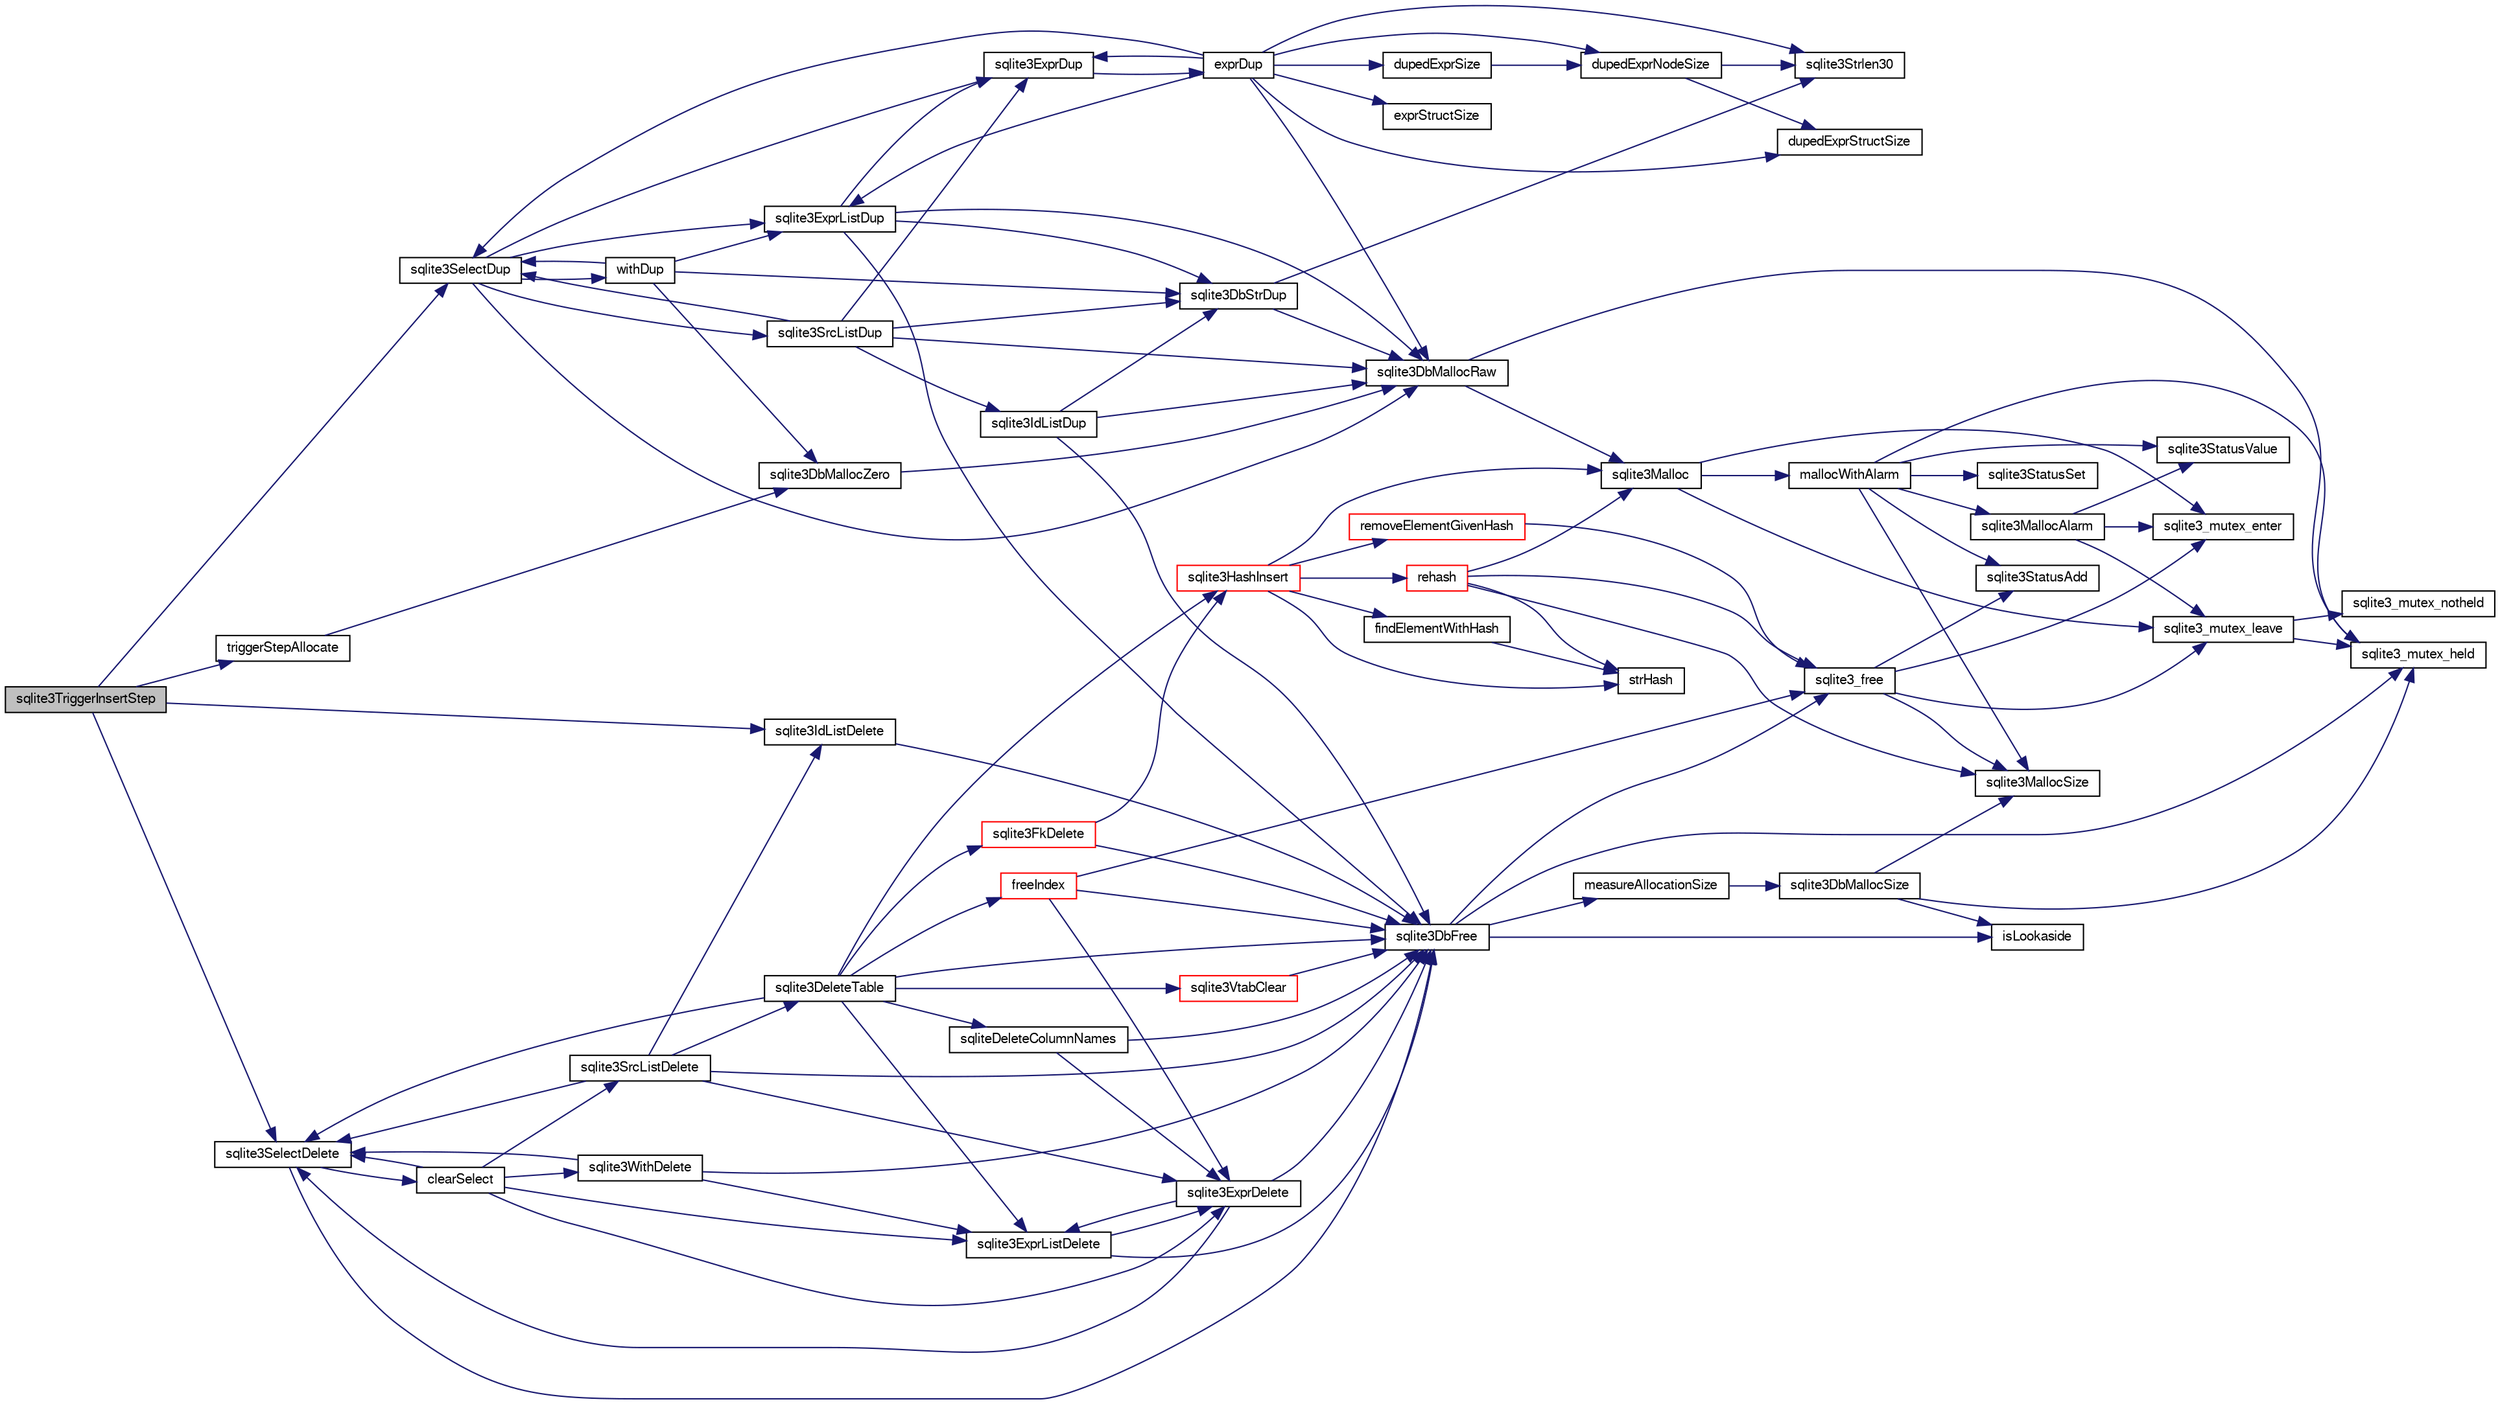 digraph "sqlite3TriggerInsertStep"
{
  edge [fontname="FreeSans",fontsize="10",labelfontname="FreeSans",labelfontsize="10"];
  node [fontname="FreeSans",fontsize="10",shape=record];
  rankdir="LR";
  Node725431 [label="sqlite3TriggerInsertStep",height=0.2,width=0.4,color="black", fillcolor="grey75", style="filled", fontcolor="black"];
  Node725431 -> Node725432 [color="midnightblue",fontsize="10",style="solid",fontname="FreeSans"];
  Node725432 [label="triggerStepAllocate",height=0.2,width=0.4,color="black", fillcolor="white", style="filled",URL="$sqlite3_8c.html#abfa19225fd2dae5865f8713555687a40"];
  Node725432 -> Node725433 [color="midnightblue",fontsize="10",style="solid",fontname="FreeSans"];
  Node725433 [label="sqlite3DbMallocZero",height=0.2,width=0.4,color="black", fillcolor="white", style="filled",URL="$sqlite3_8c.html#a49cfebac9d6067a03442c92af73f33e4"];
  Node725433 -> Node725434 [color="midnightblue",fontsize="10",style="solid",fontname="FreeSans"];
  Node725434 [label="sqlite3DbMallocRaw",height=0.2,width=0.4,color="black", fillcolor="white", style="filled",URL="$sqlite3_8c.html#abbe8be0cf7175e11ddc3e2218fad924e"];
  Node725434 -> Node725435 [color="midnightblue",fontsize="10",style="solid",fontname="FreeSans"];
  Node725435 [label="sqlite3_mutex_held",height=0.2,width=0.4,color="black", fillcolor="white", style="filled",URL="$sqlite3_8c.html#acf77da68932b6bc163c5e68547ecc3e7"];
  Node725434 -> Node725436 [color="midnightblue",fontsize="10",style="solid",fontname="FreeSans"];
  Node725436 [label="sqlite3Malloc",height=0.2,width=0.4,color="black", fillcolor="white", style="filled",URL="$sqlite3_8c.html#a361a2eaa846b1885f123abe46f5d8b2b"];
  Node725436 -> Node725437 [color="midnightblue",fontsize="10",style="solid",fontname="FreeSans"];
  Node725437 [label="sqlite3_mutex_enter",height=0.2,width=0.4,color="black", fillcolor="white", style="filled",URL="$sqlite3_8c.html#a1c12cde690bd89f104de5cbad12a6bf5"];
  Node725436 -> Node725438 [color="midnightblue",fontsize="10",style="solid",fontname="FreeSans"];
  Node725438 [label="mallocWithAlarm",height=0.2,width=0.4,color="black", fillcolor="white", style="filled",URL="$sqlite3_8c.html#ab070d5cf8e48ec8a6a43cf025d48598b"];
  Node725438 -> Node725435 [color="midnightblue",fontsize="10",style="solid",fontname="FreeSans"];
  Node725438 -> Node725439 [color="midnightblue",fontsize="10",style="solid",fontname="FreeSans"];
  Node725439 [label="sqlite3StatusSet",height=0.2,width=0.4,color="black", fillcolor="white", style="filled",URL="$sqlite3_8c.html#afec7586c01fcb5ea17dc9d7725a589d9"];
  Node725438 -> Node725440 [color="midnightblue",fontsize="10",style="solid",fontname="FreeSans"];
  Node725440 [label="sqlite3StatusValue",height=0.2,width=0.4,color="black", fillcolor="white", style="filled",URL="$sqlite3_8c.html#a30b8ac296c6e200c1fa57708d52c6ef6"];
  Node725438 -> Node725441 [color="midnightblue",fontsize="10",style="solid",fontname="FreeSans"];
  Node725441 [label="sqlite3MallocAlarm",height=0.2,width=0.4,color="black", fillcolor="white", style="filled",URL="$sqlite3_8c.html#ada66988e8471d1198f3219c062377508"];
  Node725441 -> Node725440 [color="midnightblue",fontsize="10",style="solid",fontname="FreeSans"];
  Node725441 -> Node725442 [color="midnightblue",fontsize="10",style="solid",fontname="FreeSans"];
  Node725442 [label="sqlite3_mutex_leave",height=0.2,width=0.4,color="black", fillcolor="white", style="filled",URL="$sqlite3_8c.html#a5838d235601dbd3c1fa993555c6bcc93"];
  Node725442 -> Node725435 [color="midnightblue",fontsize="10",style="solid",fontname="FreeSans"];
  Node725442 -> Node725443 [color="midnightblue",fontsize="10",style="solid",fontname="FreeSans"];
  Node725443 [label="sqlite3_mutex_notheld",height=0.2,width=0.4,color="black", fillcolor="white", style="filled",URL="$sqlite3_8c.html#a83967c837c1c000d3b5adcfaa688f5dc"];
  Node725441 -> Node725437 [color="midnightblue",fontsize="10",style="solid",fontname="FreeSans"];
  Node725438 -> Node725444 [color="midnightblue",fontsize="10",style="solid",fontname="FreeSans"];
  Node725444 [label="sqlite3MallocSize",height=0.2,width=0.4,color="black", fillcolor="white", style="filled",URL="$sqlite3_8c.html#acf5d2a5f35270bafb050bd2def576955"];
  Node725438 -> Node725445 [color="midnightblue",fontsize="10",style="solid",fontname="FreeSans"];
  Node725445 [label="sqlite3StatusAdd",height=0.2,width=0.4,color="black", fillcolor="white", style="filled",URL="$sqlite3_8c.html#afa029f93586aeab4cc85360905dae9cd"];
  Node725436 -> Node725442 [color="midnightblue",fontsize="10",style="solid",fontname="FreeSans"];
  Node725431 -> Node725446 [color="midnightblue",fontsize="10",style="solid",fontname="FreeSans"];
  Node725446 [label="sqlite3SelectDup",height=0.2,width=0.4,color="black", fillcolor="white", style="filled",URL="$sqlite3_8c.html#af8a7f75590dced000c27784d90b57b87"];
  Node725446 -> Node725434 [color="midnightblue",fontsize="10",style="solid",fontname="FreeSans"];
  Node725446 -> Node725447 [color="midnightblue",fontsize="10",style="solid",fontname="FreeSans"];
  Node725447 [label="sqlite3ExprListDup",height=0.2,width=0.4,color="black", fillcolor="white", style="filled",URL="$sqlite3_8c.html#abfb0903f2fc516fcceec37b3489d528c"];
  Node725447 -> Node725434 [color="midnightblue",fontsize="10",style="solid",fontname="FreeSans"];
  Node725447 -> Node725448 [color="midnightblue",fontsize="10",style="solid",fontname="FreeSans"];
  Node725448 [label="sqlite3DbFree",height=0.2,width=0.4,color="black", fillcolor="white", style="filled",URL="$sqlite3_8c.html#ac70ab821a6607b4a1b909582dc37a069"];
  Node725448 -> Node725435 [color="midnightblue",fontsize="10",style="solid",fontname="FreeSans"];
  Node725448 -> Node725449 [color="midnightblue",fontsize="10",style="solid",fontname="FreeSans"];
  Node725449 [label="measureAllocationSize",height=0.2,width=0.4,color="black", fillcolor="white", style="filled",URL="$sqlite3_8c.html#a45731e644a22fdb756e2b6337224217a"];
  Node725449 -> Node725450 [color="midnightblue",fontsize="10",style="solid",fontname="FreeSans"];
  Node725450 [label="sqlite3DbMallocSize",height=0.2,width=0.4,color="black", fillcolor="white", style="filled",URL="$sqlite3_8c.html#aa397e5a8a03495203a0767abf0a71f86"];
  Node725450 -> Node725444 [color="midnightblue",fontsize="10",style="solid",fontname="FreeSans"];
  Node725450 -> Node725435 [color="midnightblue",fontsize="10",style="solid",fontname="FreeSans"];
  Node725450 -> Node725451 [color="midnightblue",fontsize="10",style="solid",fontname="FreeSans"];
  Node725451 [label="isLookaside",height=0.2,width=0.4,color="black", fillcolor="white", style="filled",URL="$sqlite3_8c.html#a770fa05ff9717b75e16f4d968a77b897"];
  Node725448 -> Node725451 [color="midnightblue",fontsize="10",style="solid",fontname="FreeSans"];
  Node725448 -> Node725452 [color="midnightblue",fontsize="10",style="solid",fontname="FreeSans"];
  Node725452 [label="sqlite3_free",height=0.2,width=0.4,color="black", fillcolor="white", style="filled",URL="$sqlite3_8c.html#a6552349e36a8a691af5487999ab09519"];
  Node725452 -> Node725437 [color="midnightblue",fontsize="10",style="solid",fontname="FreeSans"];
  Node725452 -> Node725445 [color="midnightblue",fontsize="10",style="solid",fontname="FreeSans"];
  Node725452 -> Node725444 [color="midnightblue",fontsize="10",style="solid",fontname="FreeSans"];
  Node725452 -> Node725442 [color="midnightblue",fontsize="10",style="solid",fontname="FreeSans"];
  Node725447 -> Node725453 [color="midnightblue",fontsize="10",style="solid",fontname="FreeSans"];
  Node725453 [label="sqlite3ExprDup",height=0.2,width=0.4,color="black", fillcolor="white", style="filled",URL="$sqlite3_8c.html#a509095508224c9f99698d86205234209"];
  Node725453 -> Node725454 [color="midnightblue",fontsize="10",style="solid",fontname="FreeSans"];
  Node725454 [label="exprDup",height=0.2,width=0.4,color="black", fillcolor="white", style="filled",URL="$sqlite3_8c.html#a89f473c64253ae0a76749f543466a05a"];
  Node725454 -> Node725434 [color="midnightblue",fontsize="10",style="solid",fontname="FreeSans"];
  Node725454 -> Node725455 [color="midnightblue",fontsize="10",style="solid",fontname="FreeSans"];
  Node725455 [label="dupedExprSize",height=0.2,width=0.4,color="black", fillcolor="white", style="filled",URL="$sqlite3_8c.html#a9c79c04ad08e45cf19c143c6de3b634c"];
  Node725455 -> Node725456 [color="midnightblue",fontsize="10",style="solid",fontname="FreeSans"];
  Node725456 [label="dupedExprNodeSize",height=0.2,width=0.4,color="black", fillcolor="white", style="filled",URL="$sqlite3_8c.html#ad2b8ec81910e74d2a6a73250a7d82801"];
  Node725456 -> Node725457 [color="midnightblue",fontsize="10",style="solid",fontname="FreeSans"];
  Node725457 [label="dupedExprStructSize",height=0.2,width=0.4,color="black", fillcolor="white", style="filled",URL="$sqlite3_8c.html#ac6b4cf7bb7f9249aa2e5d311fe2e4998"];
  Node725456 -> Node725458 [color="midnightblue",fontsize="10",style="solid",fontname="FreeSans"];
  Node725458 [label="sqlite3Strlen30",height=0.2,width=0.4,color="black", fillcolor="white", style="filled",URL="$sqlite3_8c.html#a3dcd80ba41f1a308193dee74857b62a7"];
  Node725454 -> Node725457 [color="midnightblue",fontsize="10",style="solid",fontname="FreeSans"];
  Node725454 -> Node725458 [color="midnightblue",fontsize="10",style="solid",fontname="FreeSans"];
  Node725454 -> Node725459 [color="midnightblue",fontsize="10",style="solid",fontname="FreeSans"];
  Node725459 [label="exprStructSize",height=0.2,width=0.4,color="black", fillcolor="white", style="filled",URL="$sqlite3_8c.html#a8fe8a668c35e1c51cb67ab0e991f484e"];
  Node725454 -> Node725446 [color="midnightblue",fontsize="10",style="solid",fontname="FreeSans"];
  Node725454 -> Node725447 [color="midnightblue",fontsize="10",style="solid",fontname="FreeSans"];
  Node725454 -> Node725456 [color="midnightblue",fontsize="10",style="solid",fontname="FreeSans"];
  Node725454 -> Node725453 [color="midnightblue",fontsize="10",style="solid",fontname="FreeSans"];
  Node725447 -> Node725460 [color="midnightblue",fontsize="10",style="solid",fontname="FreeSans"];
  Node725460 [label="sqlite3DbStrDup",height=0.2,width=0.4,color="black", fillcolor="white", style="filled",URL="$sqlite3_8c.html#a0ec4772ee6de7316ecd1e6cabb1beeef"];
  Node725460 -> Node725458 [color="midnightblue",fontsize="10",style="solid",fontname="FreeSans"];
  Node725460 -> Node725434 [color="midnightblue",fontsize="10",style="solid",fontname="FreeSans"];
  Node725446 -> Node725461 [color="midnightblue",fontsize="10",style="solid",fontname="FreeSans"];
  Node725461 [label="sqlite3SrcListDup",height=0.2,width=0.4,color="black", fillcolor="white", style="filled",URL="$sqlite3_8c.html#a915ece76ebeede6852f63a447753ef9f"];
  Node725461 -> Node725434 [color="midnightblue",fontsize="10",style="solid",fontname="FreeSans"];
  Node725461 -> Node725460 [color="midnightblue",fontsize="10",style="solid",fontname="FreeSans"];
  Node725461 -> Node725446 [color="midnightblue",fontsize="10",style="solid",fontname="FreeSans"];
  Node725461 -> Node725453 [color="midnightblue",fontsize="10",style="solid",fontname="FreeSans"];
  Node725461 -> Node725462 [color="midnightblue",fontsize="10",style="solid",fontname="FreeSans"];
  Node725462 [label="sqlite3IdListDup",height=0.2,width=0.4,color="black", fillcolor="white", style="filled",URL="$sqlite3_8c.html#ac93854367d6e355c60ac6f40f3fe69a1"];
  Node725462 -> Node725434 [color="midnightblue",fontsize="10",style="solid",fontname="FreeSans"];
  Node725462 -> Node725448 [color="midnightblue",fontsize="10",style="solid",fontname="FreeSans"];
  Node725462 -> Node725460 [color="midnightblue",fontsize="10",style="solid",fontname="FreeSans"];
  Node725446 -> Node725453 [color="midnightblue",fontsize="10",style="solid",fontname="FreeSans"];
  Node725446 -> Node725463 [color="midnightblue",fontsize="10",style="solid",fontname="FreeSans"];
  Node725463 [label="withDup",height=0.2,width=0.4,color="black", fillcolor="white", style="filled",URL="$sqlite3_8c.html#a3f4d4194e35fd64b629b1533c50ffd7a"];
  Node725463 -> Node725433 [color="midnightblue",fontsize="10",style="solid",fontname="FreeSans"];
  Node725463 -> Node725446 [color="midnightblue",fontsize="10",style="solid",fontname="FreeSans"];
  Node725463 -> Node725447 [color="midnightblue",fontsize="10",style="solid",fontname="FreeSans"];
  Node725463 -> Node725460 [color="midnightblue",fontsize="10",style="solid",fontname="FreeSans"];
  Node725431 -> Node725464 [color="midnightblue",fontsize="10",style="solid",fontname="FreeSans"];
  Node725464 [label="sqlite3IdListDelete",height=0.2,width=0.4,color="black", fillcolor="white", style="filled",URL="$sqlite3_8c.html#a38bea53ea789e86289ca600ff6010f73"];
  Node725464 -> Node725448 [color="midnightblue",fontsize="10",style="solid",fontname="FreeSans"];
  Node725431 -> Node725465 [color="midnightblue",fontsize="10",style="solid",fontname="FreeSans"];
  Node725465 [label="sqlite3SelectDelete",height=0.2,width=0.4,color="black", fillcolor="white", style="filled",URL="$sqlite3_8c.html#a0f56959f0acac85496744f0d068854a0"];
  Node725465 -> Node725466 [color="midnightblue",fontsize="10",style="solid",fontname="FreeSans"];
  Node725466 [label="clearSelect",height=0.2,width=0.4,color="black", fillcolor="white", style="filled",URL="$sqlite3_8c.html#ac083bac4f2f02c26aa02fc24ca8c2dd9"];
  Node725466 -> Node725467 [color="midnightblue",fontsize="10",style="solid",fontname="FreeSans"];
  Node725467 [label="sqlite3ExprListDelete",height=0.2,width=0.4,color="black", fillcolor="white", style="filled",URL="$sqlite3_8c.html#ae9cd46eac81e86a04ed8c09b99fc3c10"];
  Node725467 -> Node725468 [color="midnightblue",fontsize="10",style="solid",fontname="FreeSans"];
  Node725468 [label="sqlite3ExprDelete",height=0.2,width=0.4,color="black", fillcolor="white", style="filled",URL="$sqlite3_8c.html#ae4e21ab5918e0428fbaa9e615dceb309"];
  Node725468 -> Node725448 [color="midnightblue",fontsize="10",style="solid",fontname="FreeSans"];
  Node725468 -> Node725465 [color="midnightblue",fontsize="10",style="solid",fontname="FreeSans"];
  Node725468 -> Node725467 [color="midnightblue",fontsize="10",style="solid",fontname="FreeSans"];
  Node725467 -> Node725448 [color="midnightblue",fontsize="10",style="solid",fontname="FreeSans"];
  Node725466 -> Node725469 [color="midnightblue",fontsize="10",style="solid",fontname="FreeSans"];
  Node725469 [label="sqlite3SrcListDelete",height=0.2,width=0.4,color="black", fillcolor="white", style="filled",URL="$sqlite3_8c.html#acc250a3e5e7fd8889a16a9f28e3e7312"];
  Node725469 -> Node725448 [color="midnightblue",fontsize="10",style="solid",fontname="FreeSans"];
  Node725469 -> Node725470 [color="midnightblue",fontsize="10",style="solid",fontname="FreeSans"];
  Node725470 [label="sqlite3DeleteTable",height=0.2,width=0.4,color="black", fillcolor="white", style="filled",URL="$sqlite3_8c.html#a7fd3d507375a381a3807f92735318973"];
  Node725470 -> Node725471 [color="midnightblue",fontsize="10",style="solid",fontname="FreeSans"];
  Node725471 [label="sqlite3HashInsert",height=0.2,width=0.4,color="red", fillcolor="white", style="filled",URL="$sqlite3_8c.html#aebbc6c13b3c139d5f3463938f441da3d"];
  Node725471 -> Node725472 [color="midnightblue",fontsize="10",style="solid",fontname="FreeSans"];
  Node725472 [label="findElementWithHash",height=0.2,width=0.4,color="black", fillcolor="white", style="filled",URL="$sqlite3_8c.html#a75c0f574fa5d51702434c6e980d57d7f"];
  Node725472 -> Node725473 [color="midnightblue",fontsize="10",style="solid",fontname="FreeSans"];
  Node725473 [label="strHash",height=0.2,width=0.4,color="black", fillcolor="white", style="filled",URL="$sqlite3_8c.html#ad7193605dadc27cf291d54e15bdd011d"];
  Node725471 -> Node725474 [color="midnightblue",fontsize="10",style="solid",fontname="FreeSans"];
  Node725474 [label="removeElementGivenHash",height=0.2,width=0.4,color="red", fillcolor="white", style="filled",URL="$sqlite3_8c.html#a97ff4ac3846af0f8caf5426adfa2808a"];
  Node725474 -> Node725452 [color="midnightblue",fontsize="10",style="solid",fontname="FreeSans"];
  Node725471 -> Node725436 [color="midnightblue",fontsize="10",style="solid",fontname="FreeSans"];
  Node725471 -> Node725476 [color="midnightblue",fontsize="10",style="solid",fontname="FreeSans"];
  Node725476 [label="rehash",height=0.2,width=0.4,color="red", fillcolor="white", style="filled",URL="$sqlite3_8c.html#a4851529638f6c7af16239ee6e2dcc628"];
  Node725476 -> Node725436 [color="midnightblue",fontsize="10",style="solid",fontname="FreeSans"];
  Node725476 -> Node725452 [color="midnightblue",fontsize="10",style="solid",fontname="FreeSans"];
  Node725476 -> Node725444 [color="midnightblue",fontsize="10",style="solid",fontname="FreeSans"];
  Node725476 -> Node725473 [color="midnightblue",fontsize="10",style="solid",fontname="FreeSans"];
  Node725471 -> Node725473 [color="midnightblue",fontsize="10",style="solid",fontname="FreeSans"];
  Node725470 -> Node725741 [color="midnightblue",fontsize="10",style="solid",fontname="FreeSans"];
  Node725741 [label="freeIndex",height=0.2,width=0.4,color="red", fillcolor="white", style="filled",URL="$sqlite3_8c.html#a00907c99c18d5bcb9d0b38c077146c31"];
  Node725741 -> Node725468 [color="midnightblue",fontsize="10",style="solid",fontname="FreeSans"];
  Node725741 -> Node725448 [color="midnightblue",fontsize="10",style="solid",fontname="FreeSans"];
  Node725741 -> Node725452 [color="midnightblue",fontsize="10",style="solid",fontname="FreeSans"];
  Node725470 -> Node726394 [color="midnightblue",fontsize="10",style="solid",fontname="FreeSans"];
  Node726394 [label="sqlite3FkDelete",height=0.2,width=0.4,color="red", fillcolor="white", style="filled",URL="$sqlite3_8c.html#a59a33da6c4e11d3f99b15eafdc01f013"];
  Node726394 -> Node725471 [color="midnightblue",fontsize="10",style="solid",fontname="FreeSans"];
  Node726394 -> Node725448 [color="midnightblue",fontsize="10",style="solid",fontname="FreeSans"];
  Node725470 -> Node726396 [color="midnightblue",fontsize="10",style="solid",fontname="FreeSans"];
  Node726396 [label="sqliteDeleteColumnNames",height=0.2,width=0.4,color="black", fillcolor="white", style="filled",URL="$sqlite3_8c.html#a30fd46bd85a745b908f382e5dd74c38a"];
  Node726396 -> Node725448 [color="midnightblue",fontsize="10",style="solid",fontname="FreeSans"];
  Node726396 -> Node725468 [color="midnightblue",fontsize="10",style="solid",fontname="FreeSans"];
  Node725470 -> Node725448 [color="midnightblue",fontsize="10",style="solid",fontname="FreeSans"];
  Node725470 -> Node725465 [color="midnightblue",fontsize="10",style="solid",fontname="FreeSans"];
  Node725470 -> Node725467 [color="midnightblue",fontsize="10",style="solid",fontname="FreeSans"];
  Node725470 -> Node726397 [color="midnightblue",fontsize="10",style="solid",fontname="FreeSans"];
  Node726397 [label="sqlite3VtabClear",height=0.2,width=0.4,color="red", fillcolor="white", style="filled",URL="$sqlite3_8c.html#a0690ffd2d2e58bd4ed1ce4f1e35c1ef1"];
  Node726397 -> Node725448 [color="midnightblue",fontsize="10",style="solid",fontname="FreeSans"];
  Node725469 -> Node725465 [color="midnightblue",fontsize="10",style="solid",fontname="FreeSans"];
  Node725469 -> Node725468 [color="midnightblue",fontsize="10",style="solid",fontname="FreeSans"];
  Node725469 -> Node725464 [color="midnightblue",fontsize="10",style="solid",fontname="FreeSans"];
  Node725466 -> Node725468 [color="midnightblue",fontsize="10",style="solid",fontname="FreeSans"];
  Node725466 -> Node725465 [color="midnightblue",fontsize="10",style="solid",fontname="FreeSans"];
  Node725466 -> Node725775 [color="midnightblue",fontsize="10",style="solid",fontname="FreeSans"];
  Node725775 [label="sqlite3WithDelete",height=0.2,width=0.4,color="black", fillcolor="white", style="filled",URL="$sqlite3_8c.html#a17d9ea3de76b5d740b422ea9b4fe3abb"];
  Node725775 -> Node725467 [color="midnightblue",fontsize="10",style="solid",fontname="FreeSans"];
  Node725775 -> Node725465 [color="midnightblue",fontsize="10",style="solid",fontname="FreeSans"];
  Node725775 -> Node725448 [color="midnightblue",fontsize="10",style="solid",fontname="FreeSans"];
  Node725465 -> Node725448 [color="midnightblue",fontsize="10",style="solid",fontname="FreeSans"];
}
